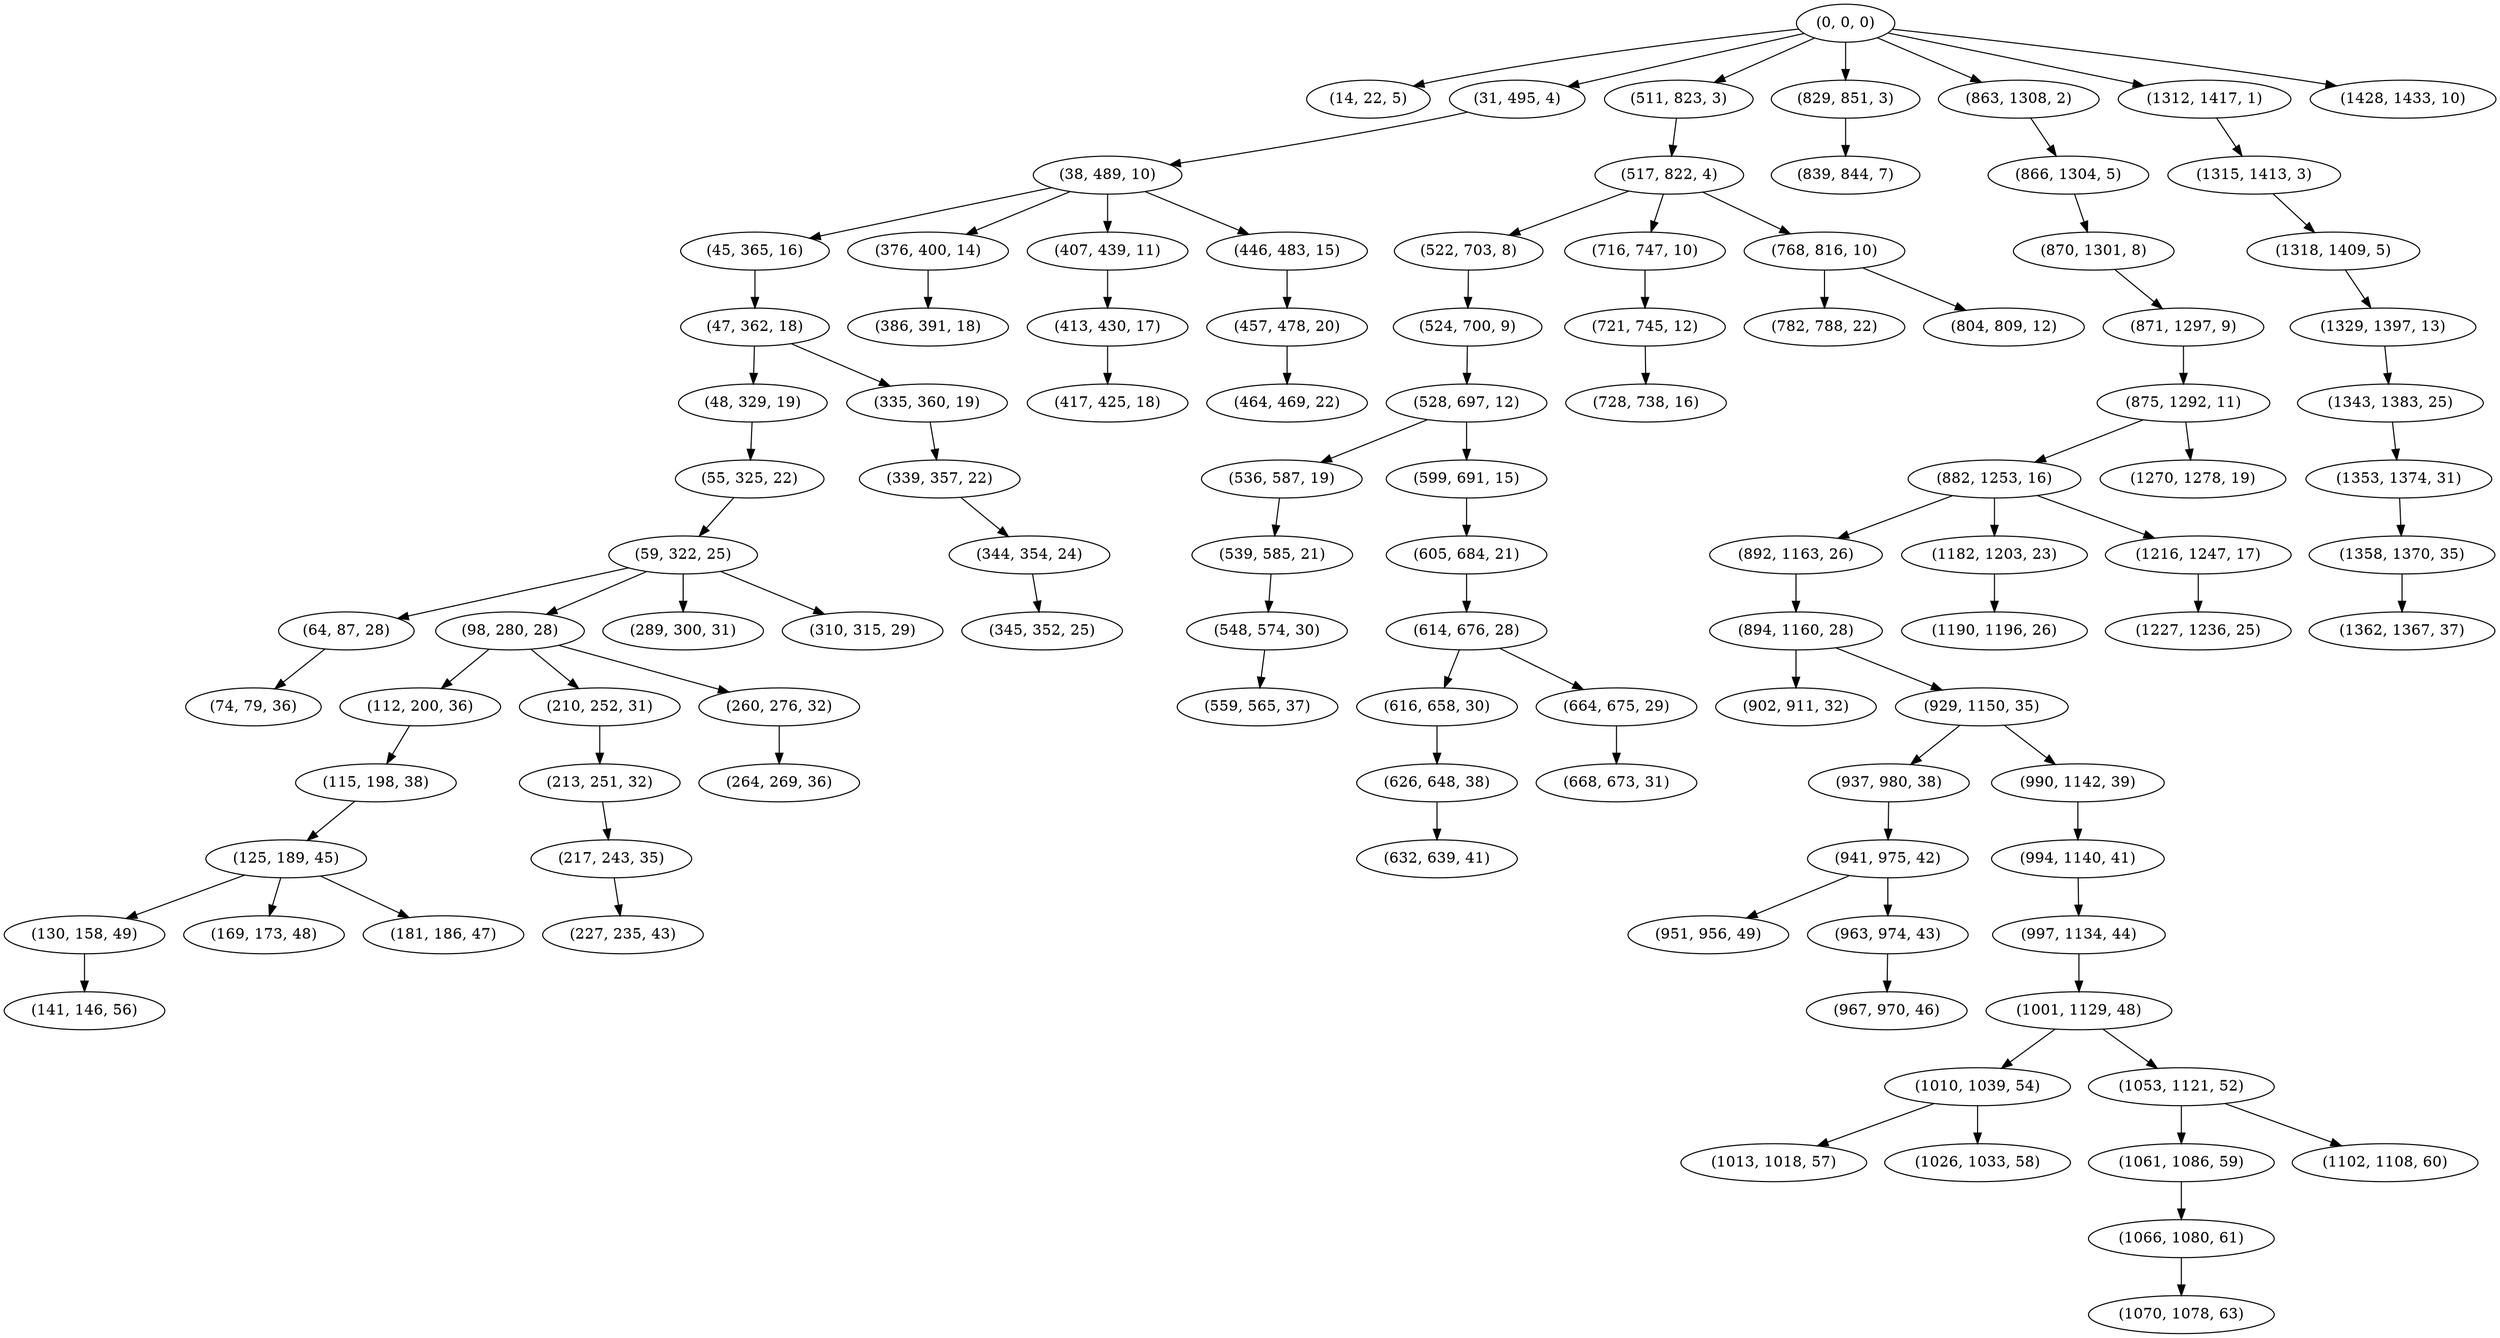 digraph tree {
    "(0, 0, 0)";
    "(14, 22, 5)";
    "(31, 495, 4)";
    "(38, 489, 10)";
    "(45, 365, 16)";
    "(47, 362, 18)";
    "(48, 329, 19)";
    "(55, 325, 22)";
    "(59, 322, 25)";
    "(64, 87, 28)";
    "(74, 79, 36)";
    "(98, 280, 28)";
    "(112, 200, 36)";
    "(115, 198, 38)";
    "(125, 189, 45)";
    "(130, 158, 49)";
    "(141, 146, 56)";
    "(169, 173, 48)";
    "(181, 186, 47)";
    "(210, 252, 31)";
    "(213, 251, 32)";
    "(217, 243, 35)";
    "(227, 235, 43)";
    "(260, 276, 32)";
    "(264, 269, 36)";
    "(289, 300, 31)";
    "(310, 315, 29)";
    "(335, 360, 19)";
    "(339, 357, 22)";
    "(344, 354, 24)";
    "(345, 352, 25)";
    "(376, 400, 14)";
    "(386, 391, 18)";
    "(407, 439, 11)";
    "(413, 430, 17)";
    "(417, 425, 18)";
    "(446, 483, 15)";
    "(457, 478, 20)";
    "(464, 469, 22)";
    "(511, 823, 3)";
    "(517, 822, 4)";
    "(522, 703, 8)";
    "(524, 700, 9)";
    "(528, 697, 12)";
    "(536, 587, 19)";
    "(539, 585, 21)";
    "(548, 574, 30)";
    "(559, 565, 37)";
    "(599, 691, 15)";
    "(605, 684, 21)";
    "(614, 676, 28)";
    "(616, 658, 30)";
    "(626, 648, 38)";
    "(632, 639, 41)";
    "(664, 675, 29)";
    "(668, 673, 31)";
    "(716, 747, 10)";
    "(721, 745, 12)";
    "(728, 738, 16)";
    "(768, 816, 10)";
    "(782, 788, 22)";
    "(804, 809, 12)";
    "(829, 851, 3)";
    "(839, 844, 7)";
    "(863, 1308, 2)";
    "(866, 1304, 5)";
    "(870, 1301, 8)";
    "(871, 1297, 9)";
    "(875, 1292, 11)";
    "(882, 1253, 16)";
    "(892, 1163, 26)";
    "(894, 1160, 28)";
    "(902, 911, 32)";
    "(929, 1150, 35)";
    "(937, 980, 38)";
    "(941, 975, 42)";
    "(951, 956, 49)";
    "(963, 974, 43)";
    "(967, 970, 46)";
    "(990, 1142, 39)";
    "(994, 1140, 41)";
    "(997, 1134, 44)";
    "(1001, 1129, 48)";
    "(1010, 1039, 54)";
    "(1013, 1018, 57)";
    "(1026, 1033, 58)";
    "(1053, 1121, 52)";
    "(1061, 1086, 59)";
    "(1066, 1080, 61)";
    "(1070, 1078, 63)";
    "(1102, 1108, 60)";
    "(1182, 1203, 23)";
    "(1190, 1196, 26)";
    "(1216, 1247, 17)";
    "(1227, 1236, 25)";
    "(1270, 1278, 19)";
    "(1312, 1417, 1)";
    "(1315, 1413, 3)";
    "(1318, 1409, 5)";
    "(1329, 1397, 13)";
    "(1343, 1383, 25)";
    "(1353, 1374, 31)";
    "(1358, 1370, 35)";
    "(1362, 1367, 37)";
    "(1428, 1433, 10)";
    "(0, 0, 0)" -> "(14, 22, 5)";
    "(0, 0, 0)" -> "(31, 495, 4)";
    "(0, 0, 0)" -> "(511, 823, 3)";
    "(0, 0, 0)" -> "(829, 851, 3)";
    "(0, 0, 0)" -> "(863, 1308, 2)";
    "(0, 0, 0)" -> "(1312, 1417, 1)";
    "(0, 0, 0)" -> "(1428, 1433, 10)";
    "(31, 495, 4)" -> "(38, 489, 10)";
    "(38, 489, 10)" -> "(45, 365, 16)";
    "(38, 489, 10)" -> "(376, 400, 14)";
    "(38, 489, 10)" -> "(407, 439, 11)";
    "(38, 489, 10)" -> "(446, 483, 15)";
    "(45, 365, 16)" -> "(47, 362, 18)";
    "(47, 362, 18)" -> "(48, 329, 19)";
    "(47, 362, 18)" -> "(335, 360, 19)";
    "(48, 329, 19)" -> "(55, 325, 22)";
    "(55, 325, 22)" -> "(59, 322, 25)";
    "(59, 322, 25)" -> "(64, 87, 28)";
    "(59, 322, 25)" -> "(98, 280, 28)";
    "(59, 322, 25)" -> "(289, 300, 31)";
    "(59, 322, 25)" -> "(310, 315, 29)";
    "(64, 87, 28)" -> "(74, 79, 36)";
    "(98, 280, 28)" -> "(112, 200, 36)";
    "(98, 280, 28)" -> "(210, 252, 31)";
    "(98, 280, 28)" -> "(260, 276, 32)";
    "(112, 200, 36)" -> "(115, 198, 38)";
    "(115, 198, 38)" -> "(125, 189, 45)";
    "(125, 189, 45)" -> "(130, 158, 49)";
    "(125, 189, 45)" -> "(169, 173, 48)";
    "(125, 189, 45)" -> "(181, 186, 47)";
    "(130, 158, 49)" -> "(141, 146, 56)";
    "(210, 252, 31)" -> "(213, 251, 32)";
    "(213, 251, 32)" -> "(217, 243, 35)";
    "(217, 243, 35)" -> "(227, 235, 43)";
    "(260, 276, 32)" -> "(264, 269, 36)";
    "(335, 360, 19)" -> "(339, 357, 22)";
    "(339, 357, 22)" -> "(344, 354, 24)";
    "(344, 354, 24)" -> "(345, 352, 25)";
    "(376, 400, 14)" -> "(386, 391, 18)";
    "(407, 439, 11)" -> "(413, 430, 17)";
    "(413, 430, 17)" -> "(417, 425, 18)";
    "(446, 483, 15)" -> "(457, 478, 20)";
    "(457, 478, 20)" -> "(464, 469, 22)";
    "(511, 823, 3)" -> "(517, 822, 4)";
    "(517, 822, 4)" -> "(522, 703, 8)";
    "(517, 822, 4)" -> "(716, 747, 10)";
    "(517, 822, 4)" -> "(768, 816, 10)";
    "(522, 703, 8)" -> "(524, 700, 9)";
    "(524, 700, 9)" -> "(528, 697, 12)";
    "(528, 697, 12)" -> "(536, 587, 19)";
    "(528, 697, 12)" -> "(599, 691, 15)";
    "(536, 587, 19)" -> "(539, 585, 21)";
    "(539, 585, 21)" -> "(548, 574, 30)";
    "(548, 574, 30)" -> "(559, 565, 37)";
    "(599, 691, 15)" -> "(605, 684, 21)";
    "(605, 684, 21)" -> "(614, 676, 28)";
    "(614, 676, 28)" -> "(616, 658, 30)";
    "(614, 676, 28)" -> "(664, 675, 29)";
    "(616, 658, 30)" -> "(626, 648, 38)";
    "(626, 648, 38)" -> "(632, 639, 41)";
    "(664, 675, 29)" -> "(668, 673, 31)";
    "(716, 747, 10)" -> "(721, 745, 12)";
    "(721, 745, 12)" -> "(728, 738, 16)";
    "(768, 816, 10)" -> "(782, 788, 22)";
    "(768, 816, 10)" -> "(804, 809, 12)";
    "(829, 851, 3)" -> "(839, 844, 7)";
    "(863, 1308, 2)" -> "(866, 1304, 5)";
    "(866, 1304, 5)" -> "(870, 1301, 8)";
    "(870, 1301, 8)" -> "(871, 1297, 9)";
    "(871, 1297, 9)" -> "(875, 1292, 11)";
    "(875, 1292, 11)" -> "(882, 1253, 16)";
    "(875, 1292, 11)" -> "(1270, 1278, 19)";
    "(882, 1253, 16)" -> "(892, 1163, 26)";
    "(882, 1253, 16)" -> "(1182, 1203, 23)";
    "(882, 1253, 16)" -> "(1216, 1247, 17)";
    "(892, 1163, 26)" -> "(894, 1160, 28)";
    "(894, 1160, 28)" -> "(902, 911, 32)";
    "(894, 1160, 28)" -> "(929, 1150, 35)";
    "(929, 1150, 35)" -> "(937, 980, 38)";
    "(929, 1150, 35)" -> "(990, 1142, 39)";
    "(937, 980, 38)" -> "(941, 975, 42)";
    "(941, 975, 42)" -> "(951, 956, 49)";
    "(941, 975, 42)" -> "(963, 974, 43)";
    "(963, 974, 43)" -> "(967, 970, 46)";
    "(990, 1142, 39)" -> "(994, 1140, 41)";
    "(994, 1140, 41)" -> "(997, 1134, 44)";
    "(997, 1134, 44)" -> "(1001, 1129, 48)";
    "(1001, 1129, 48)" -> "(1010, 1039, 54)";
    "(1001, 1129, 48)" -> "(1053, 1121, 52)";
    "(1010, 1039, 54)" -> "(1013, 1018, 57)";
    "(1010, 1039, 54)" -> "(1026, 1033, 58)";
    "(1053, 1121, 52)" -> "(1061, 1086, 59)";
    "(1053, 1121, 52)" -> "(1102, 1108, 60)";
    "(1061, 1086, 59)" -> "(1066, 1080, 61)";
    "(1066, 1080, 61)" -> "(1070, 1078, 63)";
    "(1182, 1203, 23)" -> "(1190, 1196, 26)";
    "(1216, 1247, 17)" -> "(1227, 1236, 25)";
    "(1312, 1417, 1)" -> "(1315, 1413, 3)";
    "(1315, 1413, 3)" -> "(1318, 1409, 5)";
    "(1318, 1409, 5)" -> "(1329, 1397, 13)";
    "(1329, 1397, 13)" -> "(1343, 1383, 25)";
    "(1343, 1383, 25)" -> "(1353, 1374, 31)";
    "(1353, 1374, 31)" -> "(1358, 1370, 35)";
    "(1358, 1370, 35)" -> "(1362, 1367, 37)";
}
